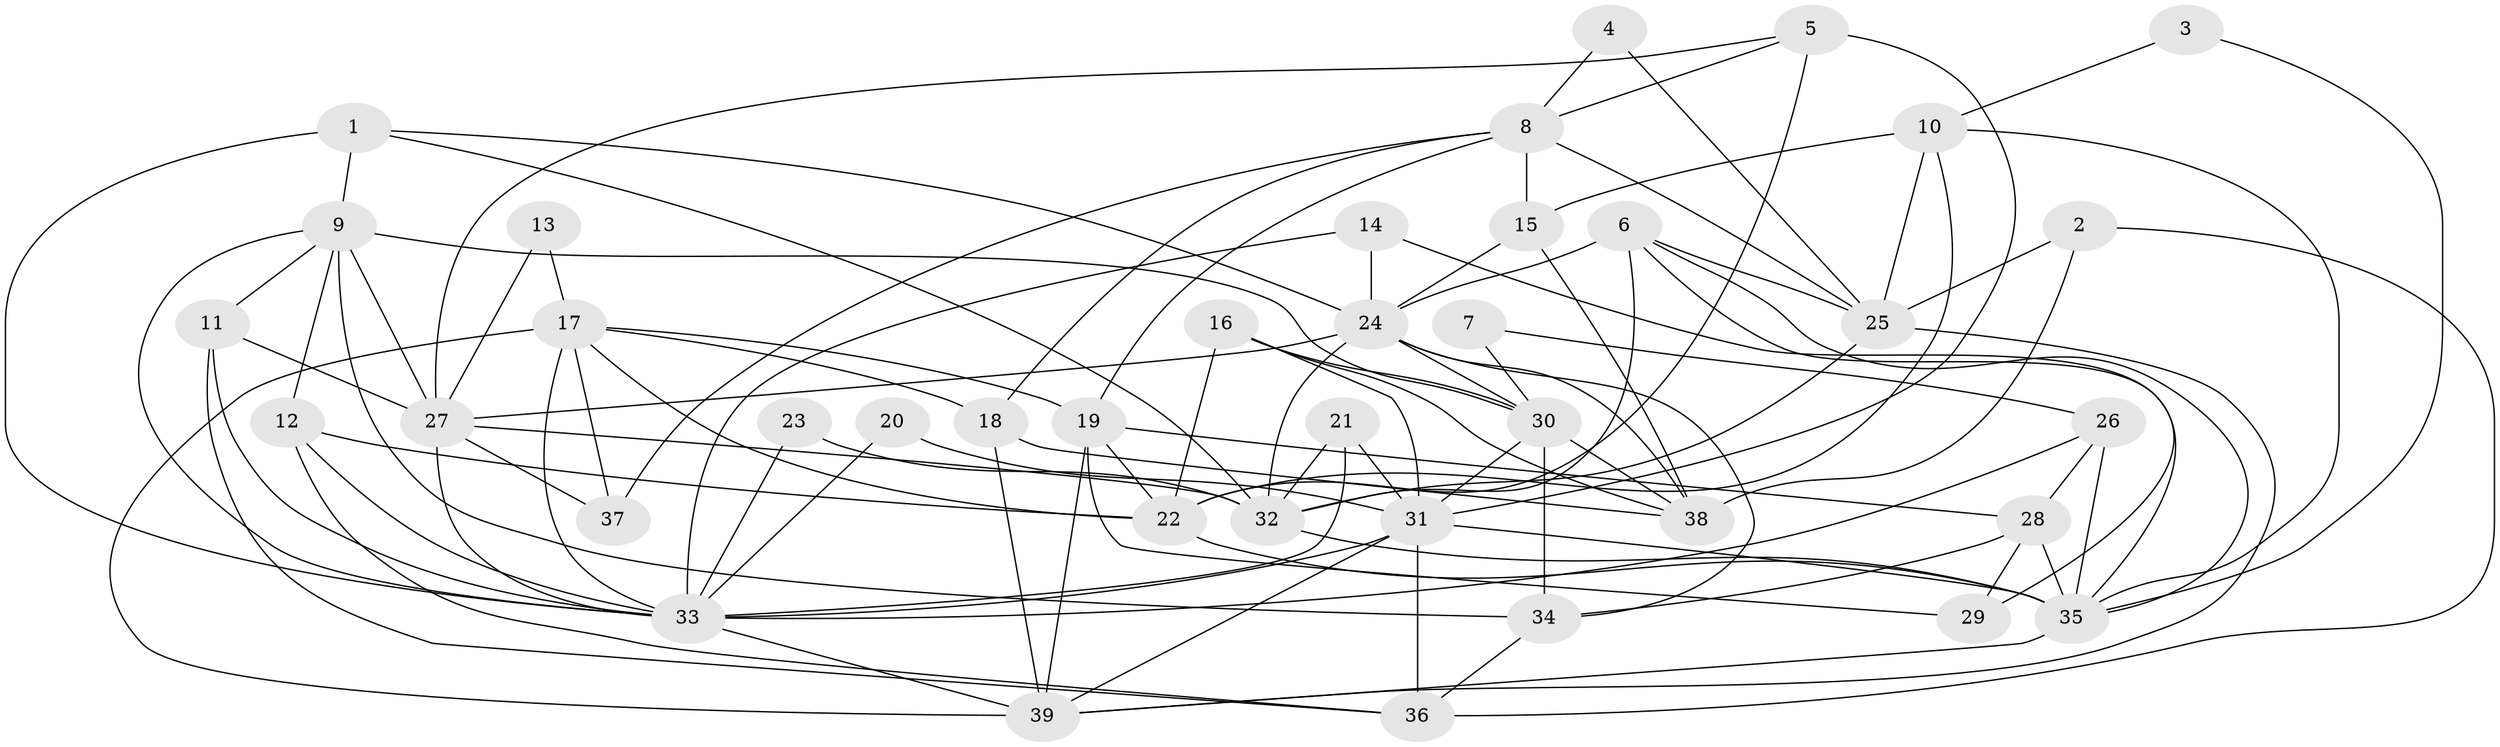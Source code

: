 // original degree distribution, {6: 0.10256410256410256, 3: 0.358974358974359, 5: 0.1282051282051282, 7: 0.07692307692307693, 2: 0.10256410256410256, 4: 0.23076923076923078}
// Generated by graph-tools (version 1.1) at 2025/26/03/09/25 03:26:21]
// undirected, 39 vertices, 101 edges
graph export_dot {
graph [start="1"]
  node [color=gray90,style=filled];
  1;
  2;
  3;
  4;
  5;
  6;
  7;
  8;
  9;
  10;
  11;
  12;
  13;
  14;
  15;
  16;
  17;
  18;
  19;
  20;
  21;
  22;
  23;
  24;
  25;
  26;
  27;
  28;
  29;
  30;
  31;
  32;
  33;
  34;
  35;
  36;
  37;
  38;
  39;
  1 -- 9 [weight=1.0];
  1 -- 24 [weight=1.0];
  1 -- 32 [weight=1.0];
  1 -- 33 [weight=1.0];
  2 -- 25 [weight=1.0];
  2 -- 36 [weight=1.0];
  2 -- 38 [weight=1.0];
  3 -- 10 [weight=1.0];
  3 -- 35 [weight=1.0];
  4 -- 8 [weight=1.0];
  4 -- 25 [weight=1.0];
  5 -- 8 [weight=1.0];
  5 -- 22 [weight=1.0];
  5 -- 27 [weight=1.0];
  5 -- 31 [weight=3.0];
  6 -- 24 [weight=2.0];
  6 -- 25 [weight=1.0];
  6 -- 29 [weight=1.0];
  6 -- 32 [weight=1.0];
  6 -- 35 [weight=1.0];
  7 -- 26 [weight=1.0];
  7 -- 30 [weight=2.0];
  8 -- 15 [weight=1.0];
  8 -- 18 [weight=1.0];
  8 -- 19 [weight=1.0];
  8 -- 25 [weight=1.0];
  8 -- 37 [weight=1.0];
  9 -- 11 [weight=1.0];
  9 -- 12 [weight=1.0];
  9 -- 27 [weight=1.0];
  9 -- 30 [weight=1.0];
  9 -- 33 [weight=1.0];
  9 -- 34 [weight=1.0];
  10 -- 15 [weight=1.0];
  10 -- 22 [weight=1.0];
  10 -- 25 [weight=1.0];
  10 -- 35 [weight=1.0];
  11 -- 27 [weight=1.0];
  11 -- 33 [weight=2.0];
  11 -- 36 [weight=1.0];
  12 -- 22 [weight=1.0];
  12 -- 33 [weight=1.0];
  12 -- 36 [weight=1.0];
  13 -- 17 [weight=1.0];
  13 -- 27 [weight=1.0];
  14 -- 24 [weight=1.0];
  14 -- 33 [weight=1.0];
  14 -- 35 [weight=1.0];
  15 -- 24 [weight=1.0];
  15 -- 38 [weight=1.0];
  16 -- 22 [weight=1.0];
  16 -- 30 [weight=1.0];
  16 -- 31 [weight=1.0];
  16 -- 38 [weight=1.0];
  17 -- 18 [weight=1.0];
  17 -- 19 [weight=1.0];
  17 -- 22 [weight=1.0];
  17 -- 33 [weight=1.0];
  17 -- 37 [weight=2.0];
  17 -- 39 [weight=2.0];
  18 -- 38 [weight=1.0];
  18 -- 39 [weight=1.0];
  19 -- 22 [weight=1.0];
  19 -- 28 [weight=1.0];
  19 -- 29 [weight=1.0];
  19 -- 39 [weight=1.0];
  20 -- 31 [weight=1.0];
  20 -- 33 [weight=1.0];
  21 -- 31 [weight=1.0];
  21 -- 32 [weight=1.0];
  21 -- 33 [weight=1.0];
  22 -- 35 [weight=1.0];
  23 -- 32 [weight=2.0];
  23 -- 33 [weight=2.0];
  24 -- 27 [weight=1.0];
  24 -- 30 [weight=1.0];
  24 -- 32 [weight=1.0];
  24 -- 34 [weight=1.0];
  24 -- 38 [weight=1.0];
  25 -- 32 [weight=1.0];
  25 -- 39 [weight=1.0];
  26 -- 28 [weight=1.0];
  26 -- 33 [weight=1.0];
  26 -- 35 [weight=2.0];
  27 -- 32 [weight=2.0];
  27 -- 33 [weight=2.0];
  27 -- 37 [weight=1.0];
  28 -- 29 [weight=1.0];
  28 -- 34 [weight=1.0];
  28 -- 35 [weight=2.0];
  30 -- 31 [weight=1.0];
  30 -- 34 [weight=1.0];
  30 -- 38 [weight=1.0];
  31 -- 33 [weight=2.0];
  31 -- 35 [weight=1.0];
  31 -- 36 [weight=1.0];
  31 -- 39 [weight=1.0];
  32 -- 35 [weight=1.0];
  33 -- 39 [weight=1.0];
  34 -- 36 [weight=1.0];
  35 -- 39 [weight=2.0];
}
